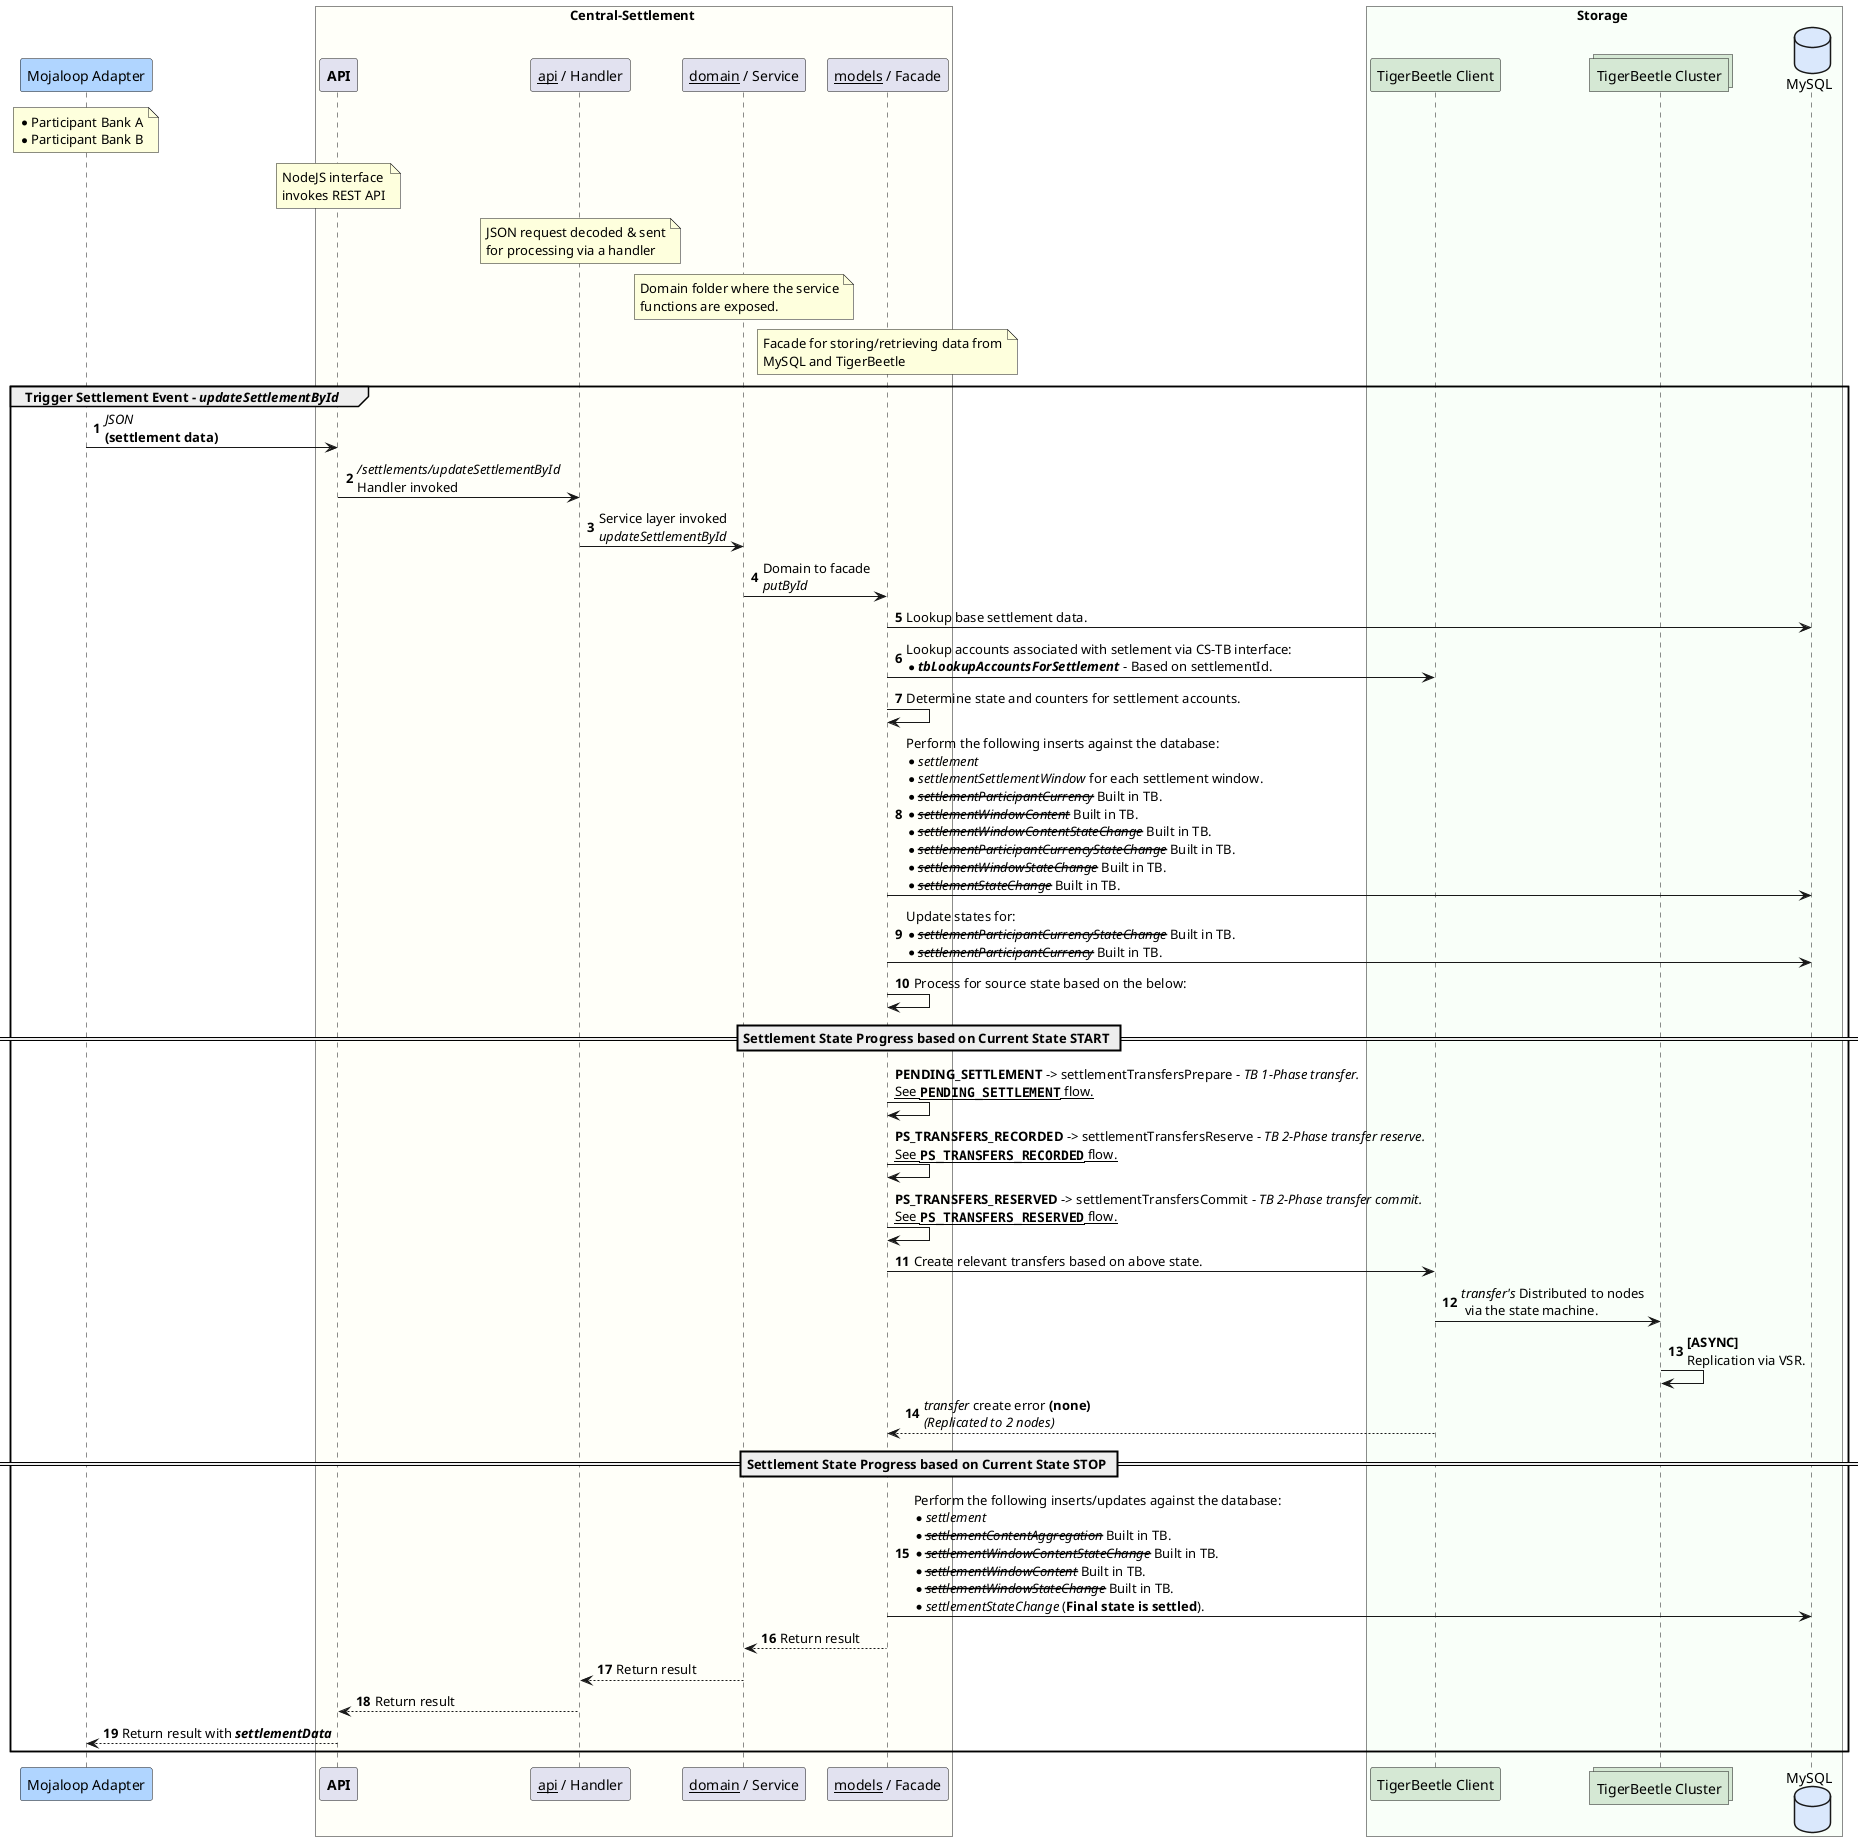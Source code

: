 @startuml

participant "Mojaloop Adapter" as dfsp #B0D5FF
note over dfsp
    * Participant Bank A
    * Participant Bank B
end note

box Central-Settlement #FFFFF9
    participant "**API**" as cl_api
    participant "__api__ / Handler" as cs_handler
    participant "__domain__ / Service" as cs_domain
    participant "__models__ / Facade" as cs_facade

note over cl_api
        NodeJS interface
        invokes REST API
    end note

    note over cs_handler
        JSON request decoded & sent
        for processing via a handler
    end note

    note over cs_domain
        Domain folder where the service
        functions are exposed.
    end note

    note over cs_facade
        Facade for storing/retrieving data from
        MySQL and TigerBeetle
    end note
end box

box Storage #F9FFF9
	participant "TigerBeetle Client" as tb_client #D5E8D4
	collections "TigerBeetle Cluster" as tb_nodes #D5E8D4
	database "MySQL" as cl_db #DAE8FC
end box

autonumber
group Trigger Settlement Event - //updateSettlementById//
    dfsp -> cl_api : //JSON// \n**(settlement data)**
    cl_api -> cs_handler : ///settlements/updateSettlementById// \nHandler invoked
    cs_handler -> cs_domain : Service layer invoked\n//updateSettlementById//
    cs_domain -> cs_facade : Domain to facade\n//putById//
    cs_facade -> cl_db : Lookup base settlement data.
    cs_facade -> tb_client : Lookup accounts associated with setlement via CS-TB interface:\n*//**tbLookupAccountsForSettlement**// - Based on settlementId.
    cs_facade -> cs_facade : Determine state and counters for settlement accounts.
    cs_facade -> cl_db : Perform the following inserts against the database:\n*//settlement//\n*//settlementSettlementWindow// for each settlement window.\n*--//settlementParticipantCurrency//-- Built in TB. \n*--//settlementWindowContent//-- Built in TB. \n*--//settlementWindowContentStateChange//-- Built in TB. \n*--//settlementParticipantCurrencyStateChange//-- Built in TB.\n*--//settlementWindowStateChange//-- Built in TB.\n*--//settlementStateChange//-- Built in TB.
    cs_facade -> cl_db : Update states for: \n*--//settlementParticipantCurrencyStateChange//-- Built in TB.\n*--//settlementParticipantCurrency//-- Built in TB.
    cs_facade -> cs_facade : Process for source state based on the below:
    == Settlement State Progress based on Current State START ==
    autonumber stop
        cs_facade -> cs_facade : **PENDING_SETTLEMENT** -> settlementTransfersPrepare - //TB 1-Phase transfer.// \n__See **""PENDING_SETTLEMENT"" **flow.__
        cs_facade -> cs_facade : **PS_TRANSFERS_RECORDED** -> settlementTransfersReserve - //TB 2-Phase transfer reserve.// \n__See **""PS_TRANSFERS_RECORDED"" **flow.__
        cs_facade -> cs_facade : **PS_TRANSFERS_RESERVED** -> settlementTransfersCommit - //TB 2-Phase transfer commit.// \n__See **""PS_TRANSFERS_RESERVED"" **flow.__
    autonumber resume
        cs_facade -> tb_client : Create relevant transfers based on above state.
        tb_client -> tb_nodes : //transfer's// Distributed to nodes\n via the state machine.
        tb_nodes -> tb_nodes : **[ASYNC]**\nReplication via VSR.
        tb_client --> cs_facade : //transfer// create error **(none)**\n//(Replicated to 2 nodes)//
    == Settlement State Progress based on Current State STOP ==
    cs_facade -> cl_db : Perform the following inserts/updates against the database:\n*//settlement//\n*--//settlementContentAggregation//-- Built in TB. \n*--//settlementWindowContentStateChange//-- Built in TB.\n*--//settlementWindowContent//-- Built in TB.\n*--//settlementWindowStateChange//-- Built in TB.\n*//settlementStateChange// (**Final state is settled**).
    cs_facade --> cs_domain : Return result
    cs_domain --> cs_handler : Return result
    cs_handler --> cl_api : Return result
    cl_api --> dfsp : Return result with //**settlementData**//
end

@enduml
